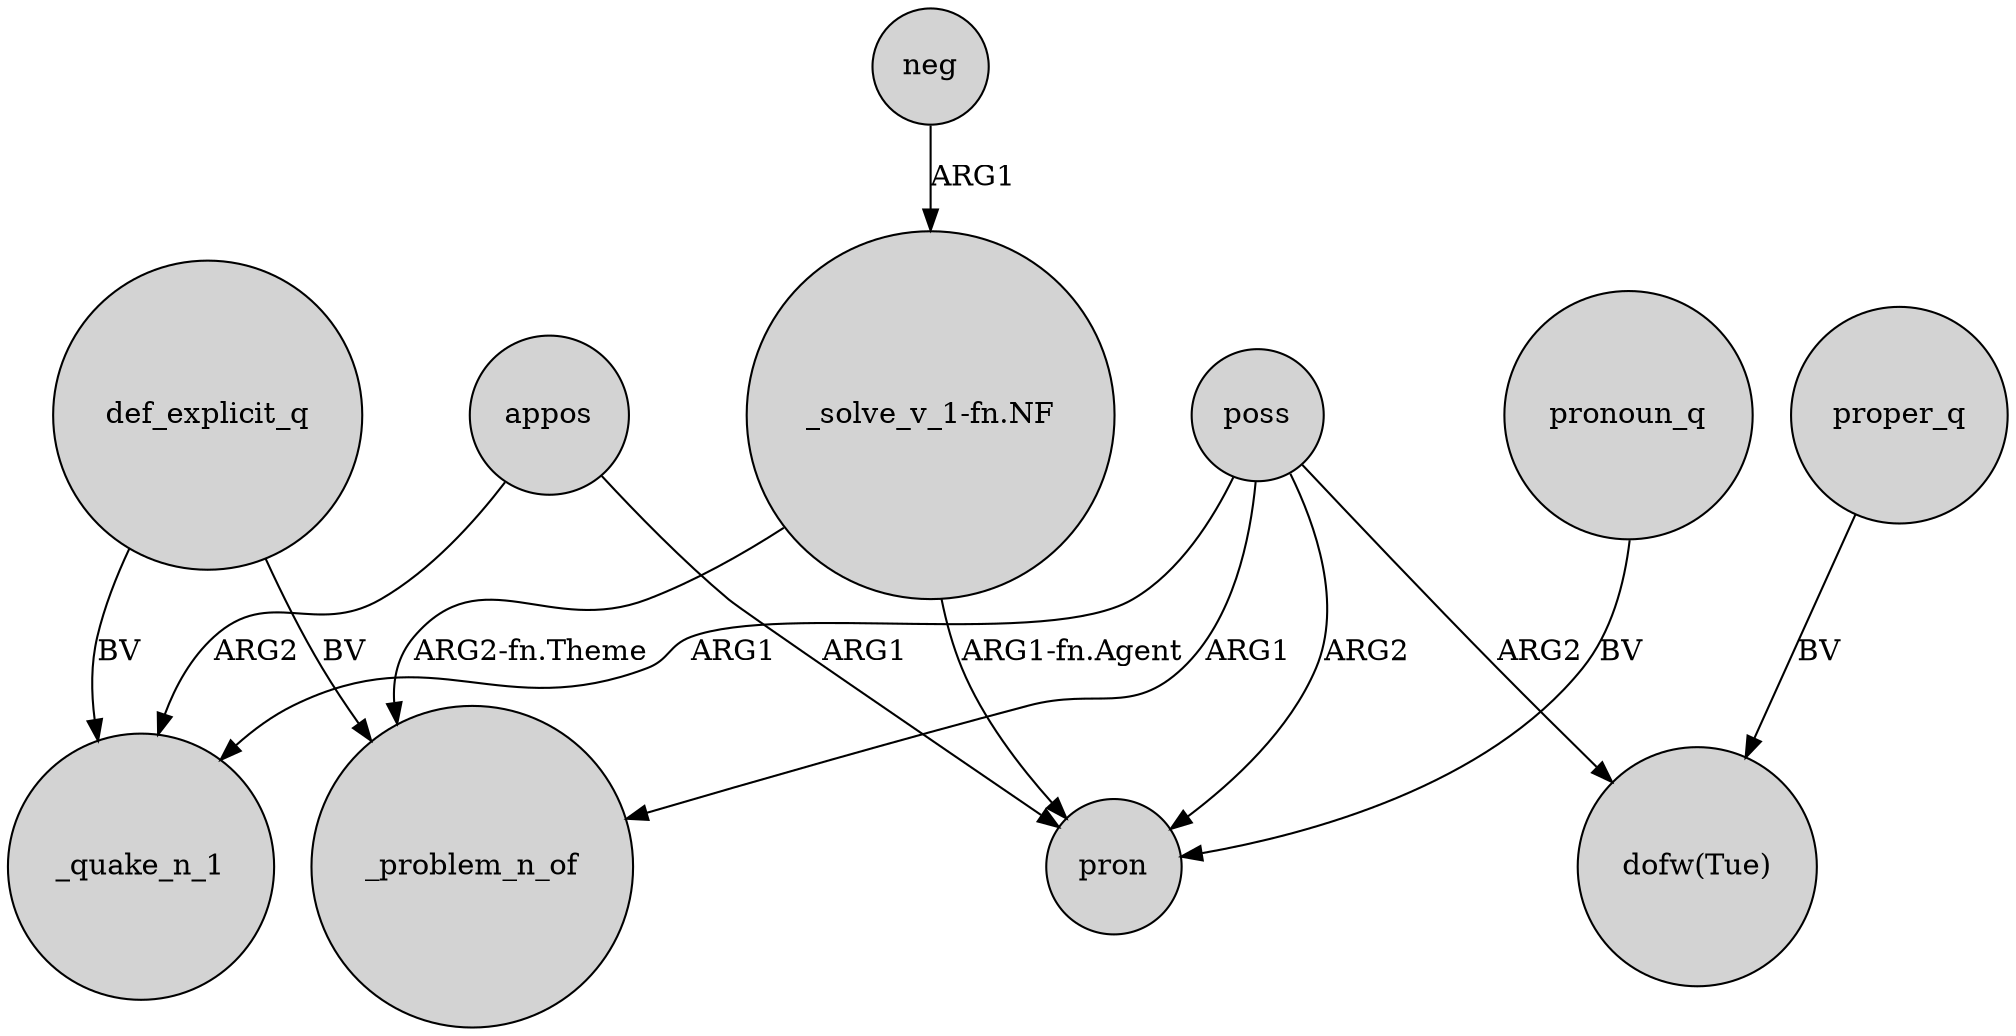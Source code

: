 digraph {
	node [shape=circle style=filled]
	def_explicit_q -> _problem_n_of [label=BV]
	def_explicit_q -> _quake_n_1 [label=BV]
	neg -> "_solve_v_1-fn.NF" [label=ARG1]
	poss -> _quake_n_1 [label=ARG1]
	appos -> pron [label=ARG1]
	proper_q -> "dofw(Tue)" [label=BV]
	poss -> "dofw(Tue)" [label=ARG2]
	poss -> pron [label=ARG2]
	"_solve_v_1-fn.NF" -> _problem_n_of [label="ARG2-fn.Theme"]
	"_solve_v_1-fn.NF" -> pron [label="ARG1-fn.Agent"]
	poss -> _problem_n_of [label=ARG1]
	appos -> _quake_n_1 [label=ARG2]
	pronoun_q -> pron [label=BV]
}
